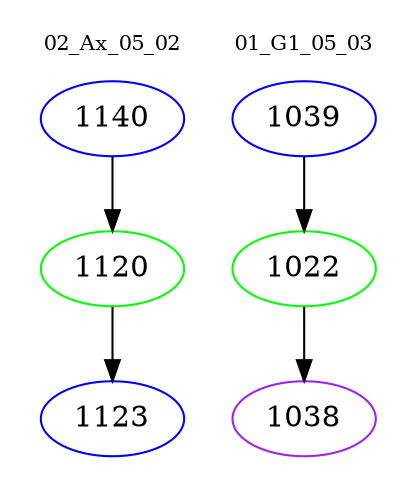 digraph{
subgraph cluster_0 {
color = white
label = "02_Ax_05_02";
fontsize=10;
T0_1140 [label="1140", color="blue"]
T0_1140 -> T0_1120 [color="black"]
T0_1120 [label="1120", color="green"]
T0_1120 -> T0_1123 [color="black"]
T0_1123 [label="1123", color="blue"]
}
subgraph cluster_1 {
color = white
label = "01_G1_05_03";
fontsize=10;
T1_1039 [label="1039", color="blue"]
T1_1039 -> T1_1022 [color="black"]
T1_1022 [label="1022", color="green"]
T1_1022 -> T1_1038 [color="black"]
T1_1038 [label="1038", color="purple"]
}
}
